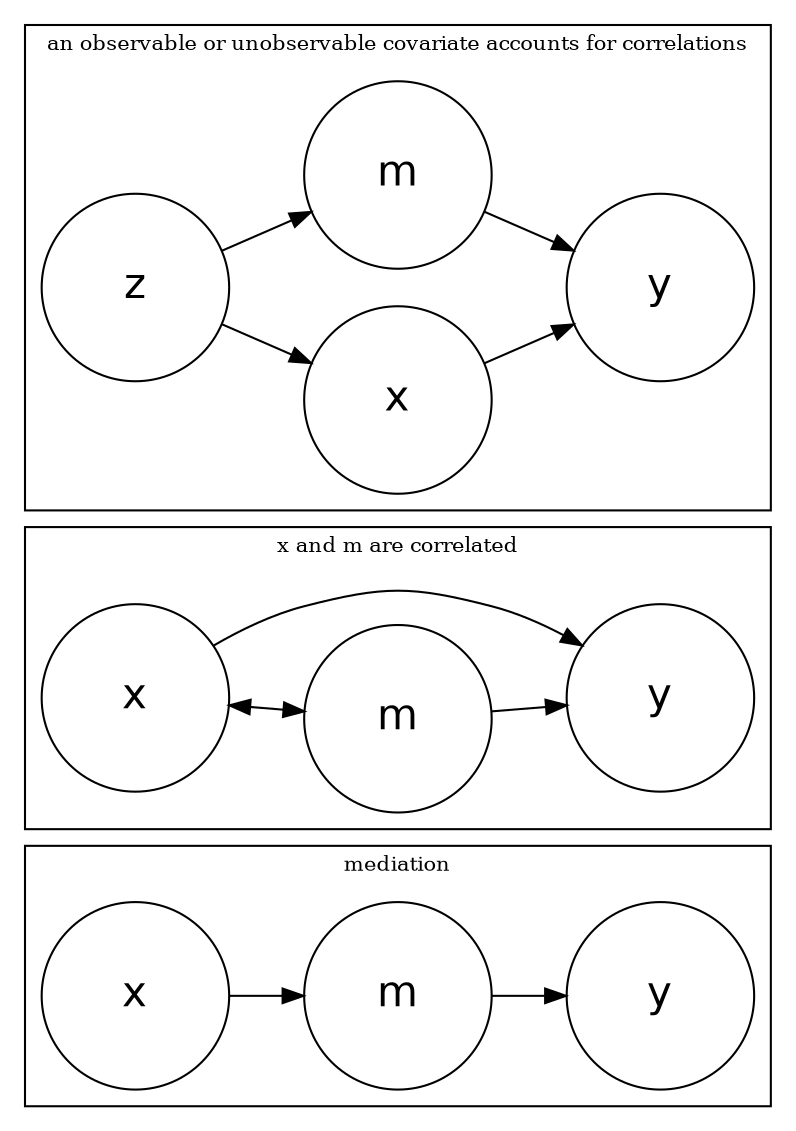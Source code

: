 digraph boxes_and_circles {

  # a 'graph' statement
  graph [overlap = true, 
        fontsize = 10,
        rankdir = LR]

  # several 'node' statements
  node [shape = box,
        fontname = Helvetica]

  node [shape = circle,
        fontsize = 20,
        fixedsize = true,
        width = 1.25] // sets as circles

  x1 [label = "x"]
  
  x2 [label = "x"]
  
  x3 [label = "x"]

  m1 [label = "m"]

  m2 [label = "m"]

  m3 [label = "m"]

  y1 [label = "y"]
  
  y2 [label = "y"]
  
  y3 [label = "y"]

  # several 'edge' statements
  
 	subgraph cluster_1 {
 	
 	label = "mediation";
 
  x1 -> m1
  m1 -> y1
  
 	}  
 	
 	subgraph cluster_2 {
 	  
 	label = "x and m are correlated";
  
  x2 -> m2 [dir=both]
  x2 -> y2
  m2 -> y2
  
 	}
  
	subgraph cluster_3 {
	  
  label = "an observable or unobservable covariate accounts for correlations";
  
  x3 -> y3
  m3 -> y3
  z -> x3
  z -> m3
  
	}
}